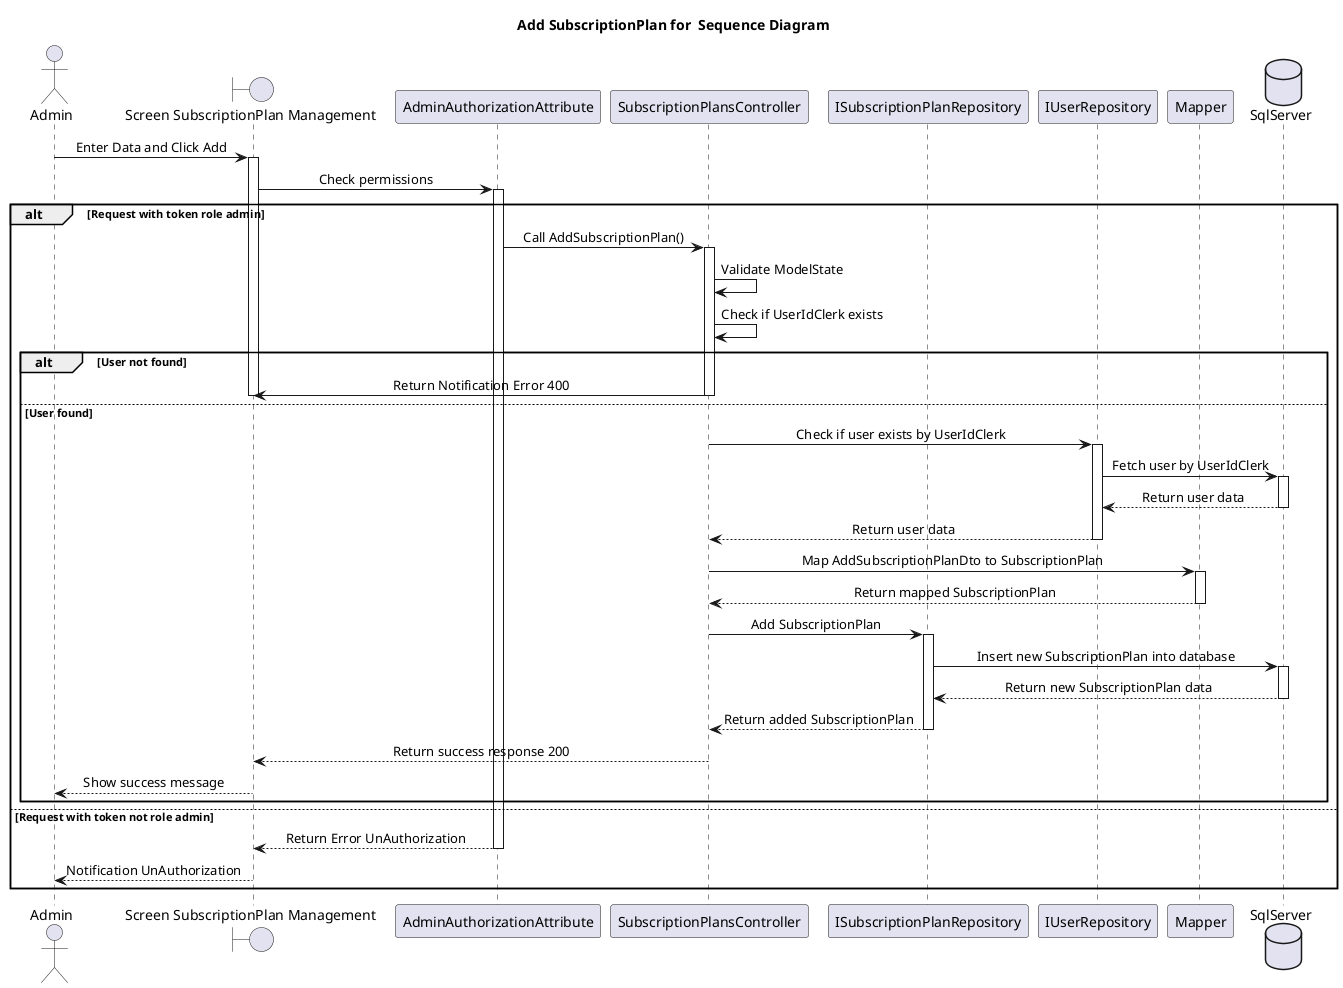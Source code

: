 @startuml
skinparam classAttributeIconSize 0
skinparam SequenceMessageAlignment center
Title Add SubscriptionPlan for  Sequence Diagram

actor "Admin" as U
boundary " Screen SubscriptionPlan Management " as Hp
participant "AdminAuthorizationAttribute" as Author
participant "SubscriptionPlansController" as SubscriptionPlanController
participant "ISubscriptionPlanRepository" as ISubscriptionPlanRepo
participant "IUserRepository" as IUserRepo

participant "Mapper" as Mapper
database "SqlServer" as Db

U -> Hp : Enter Data and Click Add
activate Hp
Hp -> Author : Check permissions
activate Author
alt Request with token role admin
    Author -> SubscriptionPlanController : Call AddSubscriptionPlan()
    activate SubscriptionPlanController
    SubscriptionPlanController -> SubscriptionPlanController : Validate ModelState
    SubscriptionPlanController -> SubscriptionPlanController : Check if UserIdClerk exists
alt User not found
    SubscriptionPlanController -> Hp : Return Notification Error 400
    deactivate Hp
    deactivate SubscriptionPlanController
else User found
    SubscriptionPlanController -> IUserRepo : Check if user exists by UserIdClerk
    activate IUserRepo
    IUserRepo -> Db : Fetch user by UserIdClerk
    activate Db
    Db --> IUserRepo : Return user data
    deactivate Db
    IUserRepo --> SubscriptionPlanController : Return user data
    deactivate IUserRepo

    SubscriptionPlanController -> Mapper : Map AddSubscriptionPlanDto to SubscriptionPlan
    activate Mapper
    Mapper --> SubscriptionPlanController : Return mapped SubscriptionPlan
    deactivate Mapper

    SubscriptionPlanController -> ISubscriptionPlanRepo : Add SubscriptionPlan
    activate ISubscriptionPlanRepo
    ISubscriptionPlanRepo -> Db : Insert new SubscriptionPlan into database
    activate Db
    Db --> ISubscriptionPlanRepo : Return new SubscriptionPlan data
    deactivate Db
    ISubscriptionPlanRepo --> SubscriptionPlanController : Return added SubscriptionPlan
    deactivate ISubscriptionPlanRepo

    SubscriptionPlanController --> Hp : Return success response 200
    deactivate SubscriptionPlanController
    Hp --> U : Show success message
    end
    
else Request with token not role admin
    Author --> Hp : Return Error UnAuthorization
    deactivate Author
    Hp --> U : Notification UnAuthorization
    deactivate Hp
end



@enduml
